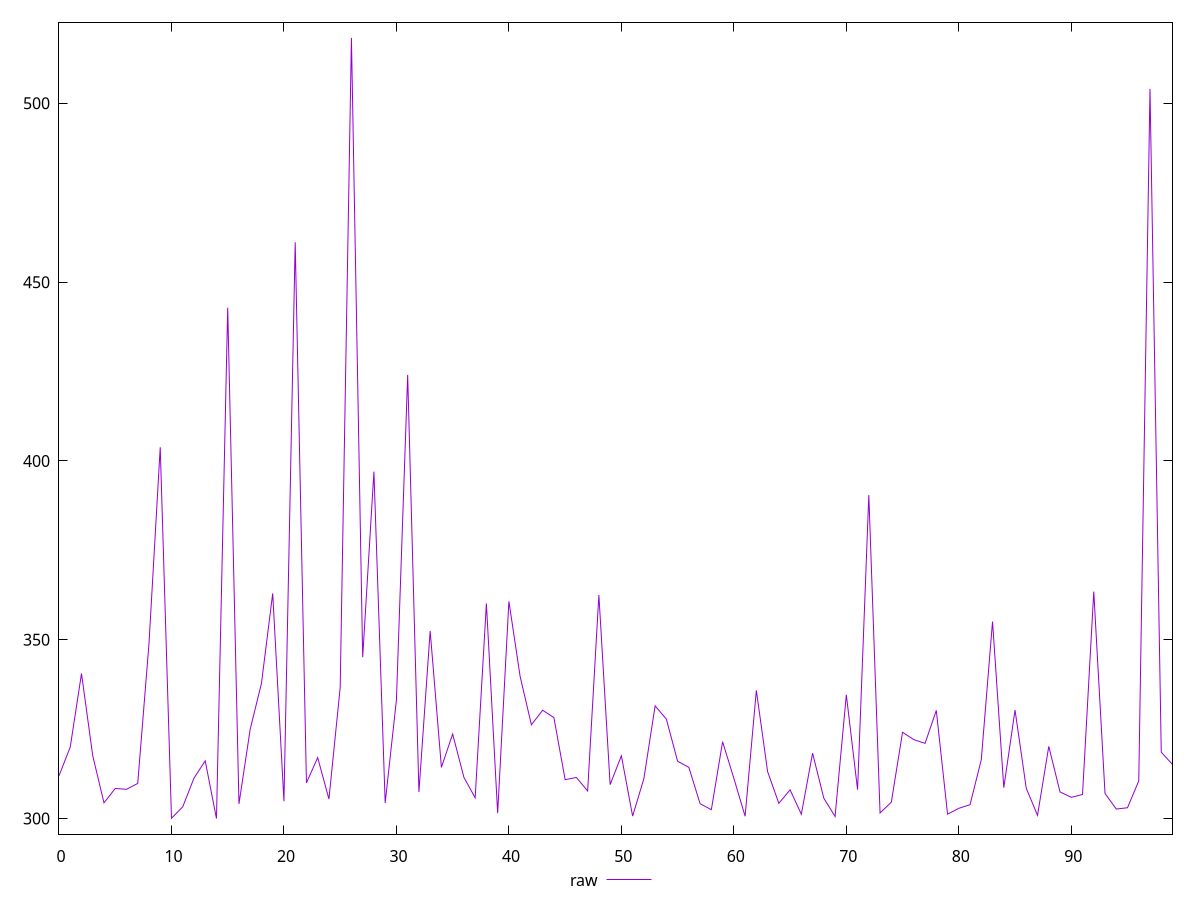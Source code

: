 reset

$raw <<EOF
0 311.956
1 319.986
2 340.5439999997616
3 317.54
4 304.388
5 308.398
6 308.168
7 309.814
8 348.89
9 403.81
10 300.072
11 303.26
12 311.29
13 316.125
14 300
15 442.84
16 304.1
17 324.988
18 337.784
19 362.952
20 304.806
21 461.14
22 309.978
23 317.04
24 305.442
25 336.608
26 518.3
27 345.108
28 397.014
29 304.36
30 333.154
31 424.04999999981374
32 307.418
33 352.46
34 314.308
35 323.63599999999997
36 311.514
37 305.798
38 360.14799999999997
39 301.498
40 360.73
41 339.702
42 326.216
43 330.278
44 328.22999999999996
45 310.86199999999997
46 311.488
47 307.71
48 362.496
49 309.478
50 317.54200000000003
51 300.684
52 311.138
53 331.494
54 327.802
55 316.018
56 314.312
57 304.132
58 302.472
59 321.476
60 311.244
61 300.644
62 335.826
63 313.134
64 304.244
65 308.03000000000003
66 301.2
67 318.264
68 305.68
69 300.56
70 334.602
71 308.068
72 390.454
73 301.558
74 304.552
75 324.118
76 322.06
77 321.018
78 330.238
79 301.216
80 302.852
81 303.868
82 316.454
83 355.084
84 308.624
85 330.336
86 308.432
87 300.898
88 320.17199999999997
89 307.428
90 305.93
91 306.7130000004545
92 363.442
93 307.014
94 302.652
95 303.016
96 310.516
97 504.05000000000007
98 318.536
99 315.118
EOF

set key outside below
set xrange [0:99]
set yrange [295.634:522.6659999999999]
set trange [295.634:522.6659999999999]
set terminal svg size 640, 500 enhanced background rgb 'white'
set output "report_00015_2021-02-09T16-11-33.973Z/uses-rel-preconnect/samples/pages/raw/values.svg"

plot $raw title "raw" with line

reset
